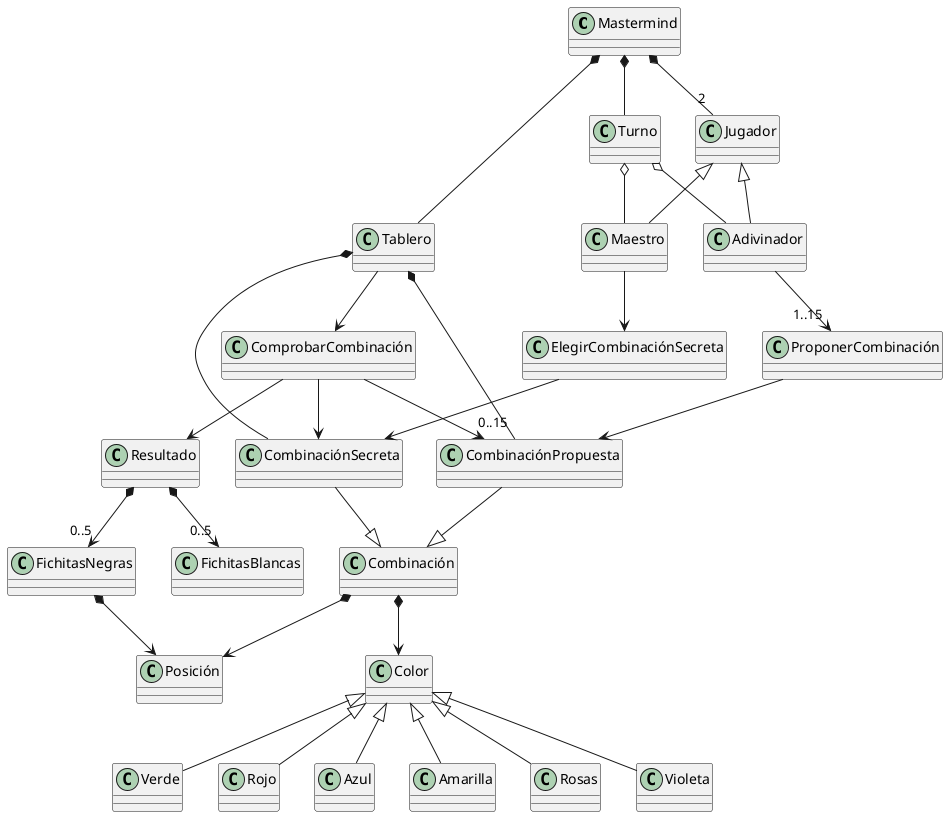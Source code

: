 '@startuml
'testdot
'@enduml

/'
Relación de Herencia
    Jugador --|> Adivinador

Relación de Composición/Agregación Fuerte
    Mastermind *-- "2" Jugador
    Mastermind *--> "2" Jugador

Relación de Agregación / Composición Débil
    Mastermind o--  Jugador 
    Turno o--> Adivinador
    
Relación de Uso
    Turno -- Maestro 
    Turno --> Maestro 
    Turno <-- Maestro
    Turno <--> Maestro  
'/

@startuml

'note "Hola ¿qué tal?" as Nota1 
Mastermind *-down- "2" Jugador
Mastermind *-down- Tablero
Mastermind *-down- Turno


Jugador <|-down- Maestro
Jugador <|-down- Adivinador

Turno o-- Maestro
Turno o-- Adivinador

Tablero *-- CombinaciónSecreta
Tablero *-- "0..15" CombinaciónPropuesta
Tablero --> ComprobarCombinación 

CombinaciónSecreta --|> Combinación 
CombinaciónPropuesta --|> Combinación 

Maestro --> ElegirCombinaciónSecreta
ElegirCombinaciónSecreta --> CombinaciónSecreta
Adivinador-->"1..15" ProponerCombinación
ProponerCombinación --> CombinaciónPropuesta 

ComprobarCombinación --> CombinaciónSecreta
ComprobarCombinación --> CombinaciónPropuesta
ComprobarCombinación --> Resultado

Resultado *--> "0..5" FichitasNegras
Resultado *--> "0..5" FichitasBlancas

Combinación *--> Posición
Combinación *--> Color

FichitasNegras *--> Posición

Verde -up-|> Color
Rojo -up-|> Color
Azul -up-|> Color
Amarilla -up-|> Color
Rosas -up-|> Color
Violeta -up-|> Color


@enduml


